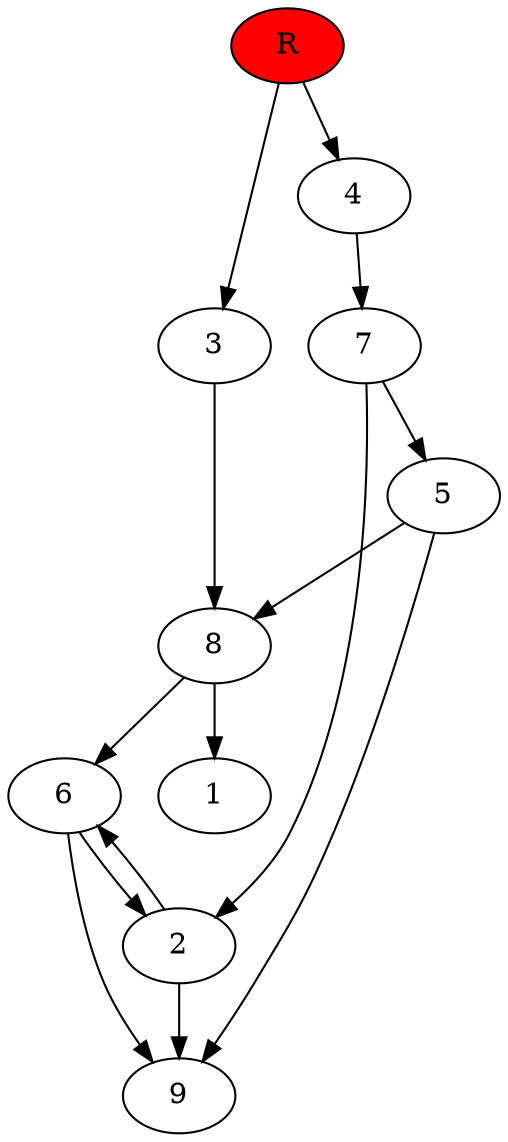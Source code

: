 digraph prb75669 {
	1
	2
	3
	4
	5
	6
	7
	8
	R [fillcolor="#ff0000" style=filled]
	2 -> 6
	2 -> 9
	3 -> 8
	4 -> 7
	5 -> 8
	5 -> 9
	6 -> 2
	6 -> 9
	7 -> 2
	7 -> 5
	8 -> 1
	8 -> 6
	R -> 3
	R -> 4
}
